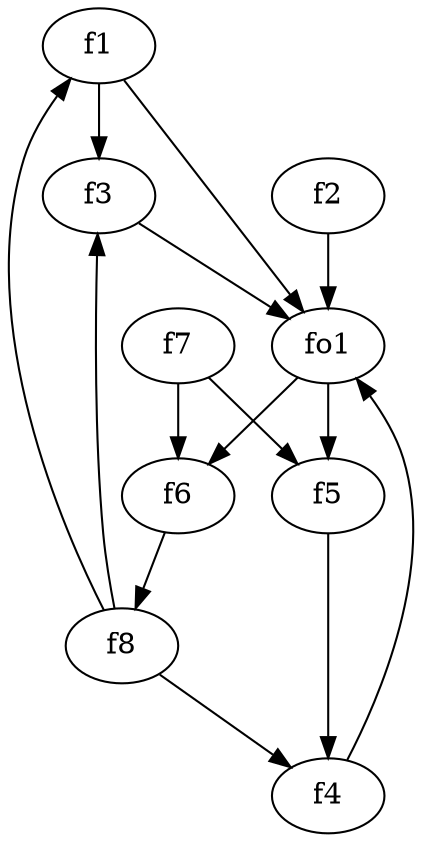 strict digraph  {
f1;
f2;
f3;
f4;
f5;
f6;
f7;
f8;
fo1;
f1 -> f3  [weight=2];
f1 -> fo1  [weight=2];
f2 -> fo1  [weight=2];
f3 -> fo1  [weight=2];
f4 -> fo1  [weight=2];
f5 -> f4  [weight=2];
f6 -> f8  [weight=2];
f7 -> f5  [weight=2];
f7 -> f6  [weight=2];
f8 -> f1  [weight=2];
f8 -> f3  [weight=2];
f8 -> f4  [weight=2];
fo1 -> f6  [weight=2];
fo1 -> f5  [weight=2];
}
